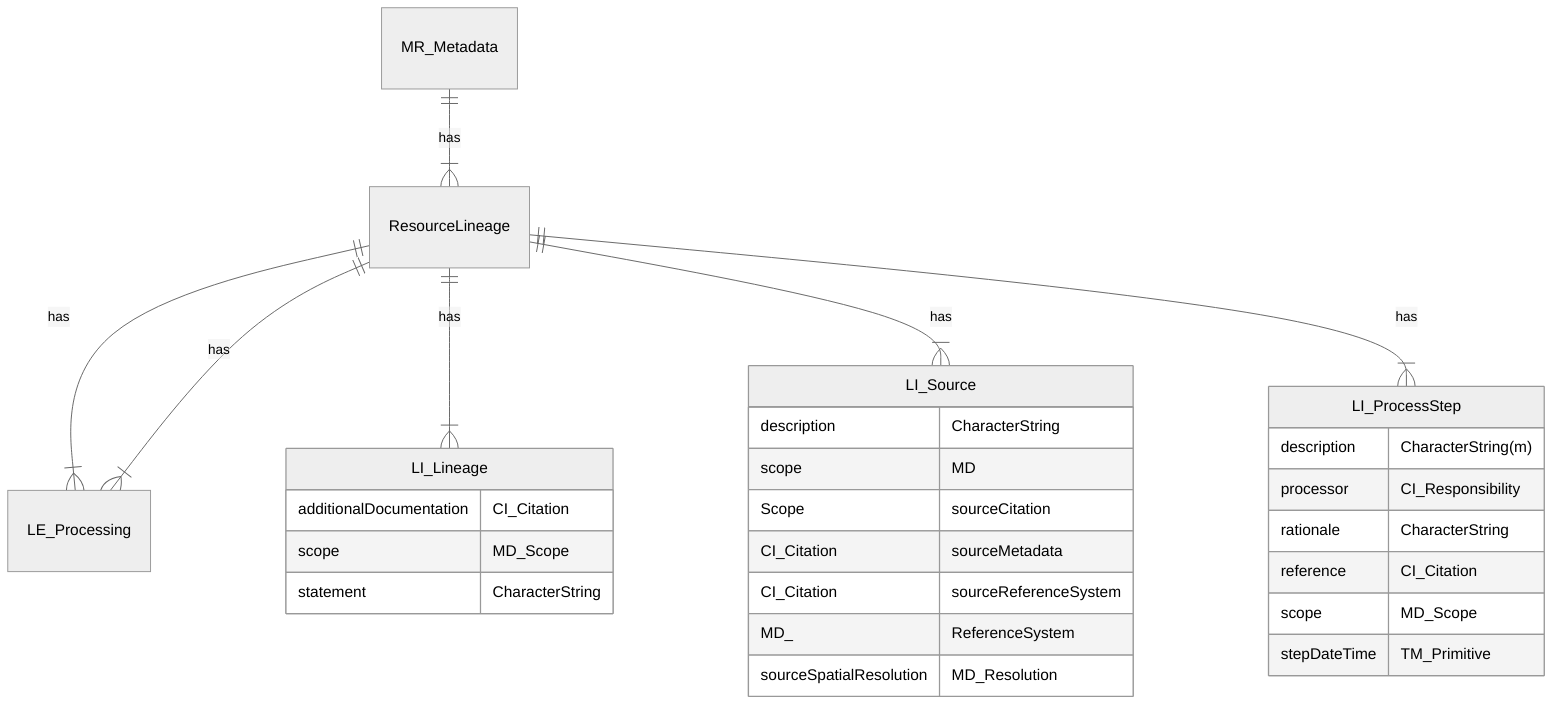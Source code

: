 %%{init: {'theme':'neutral'}}%%
erDiagram
%% use this link to find the standard 
%%https//schemas.isotc211.org/19115/-3/mrl/2.0/
%% https//schemas.isotc211.org/19115/-3/mrl/2.0/mrl/#element_LE_Algorithm

%% Identify the first level hierarchy
MR_Metadata
MR_Metadata ||--|{ResourceLineage : "has"

%% Identify the second level hierarchy

ResourceLineage

    ResourceLineage ||--|{LE_Processing : "has"
    ResourceLineage ||--|{LI_Lineage : "has"
    ResourceLineage ||--|{LI_Source : "has"
    ResourceLineage ||--|{LI_ProcessStep : "has"
    ResourceLineage ||--|{LE_Processing : "has"
    
    LE_Processing
    LI_ProcessStep {
        description CharacterString(m)
        processor  CI_Responsibility
        rationale CharacterString
        reference CI_Citation
        scope MD_Scope
        stepDateTime TM_Primitive
    }
    LI_Source {
        description CharacterString 
        scope MD Scope
        sourceCitation CI_Citation
        sourceMetadata CI_Citation
        sourceReferenceSystem MD_ ReferenceSystem
        sourceSpatialResolution MD_Resolution
    }
    LI_Lineage {
        additionalDocumentation CI_Citation
        scope MD_Scope 
        statement CharacterString 
    }